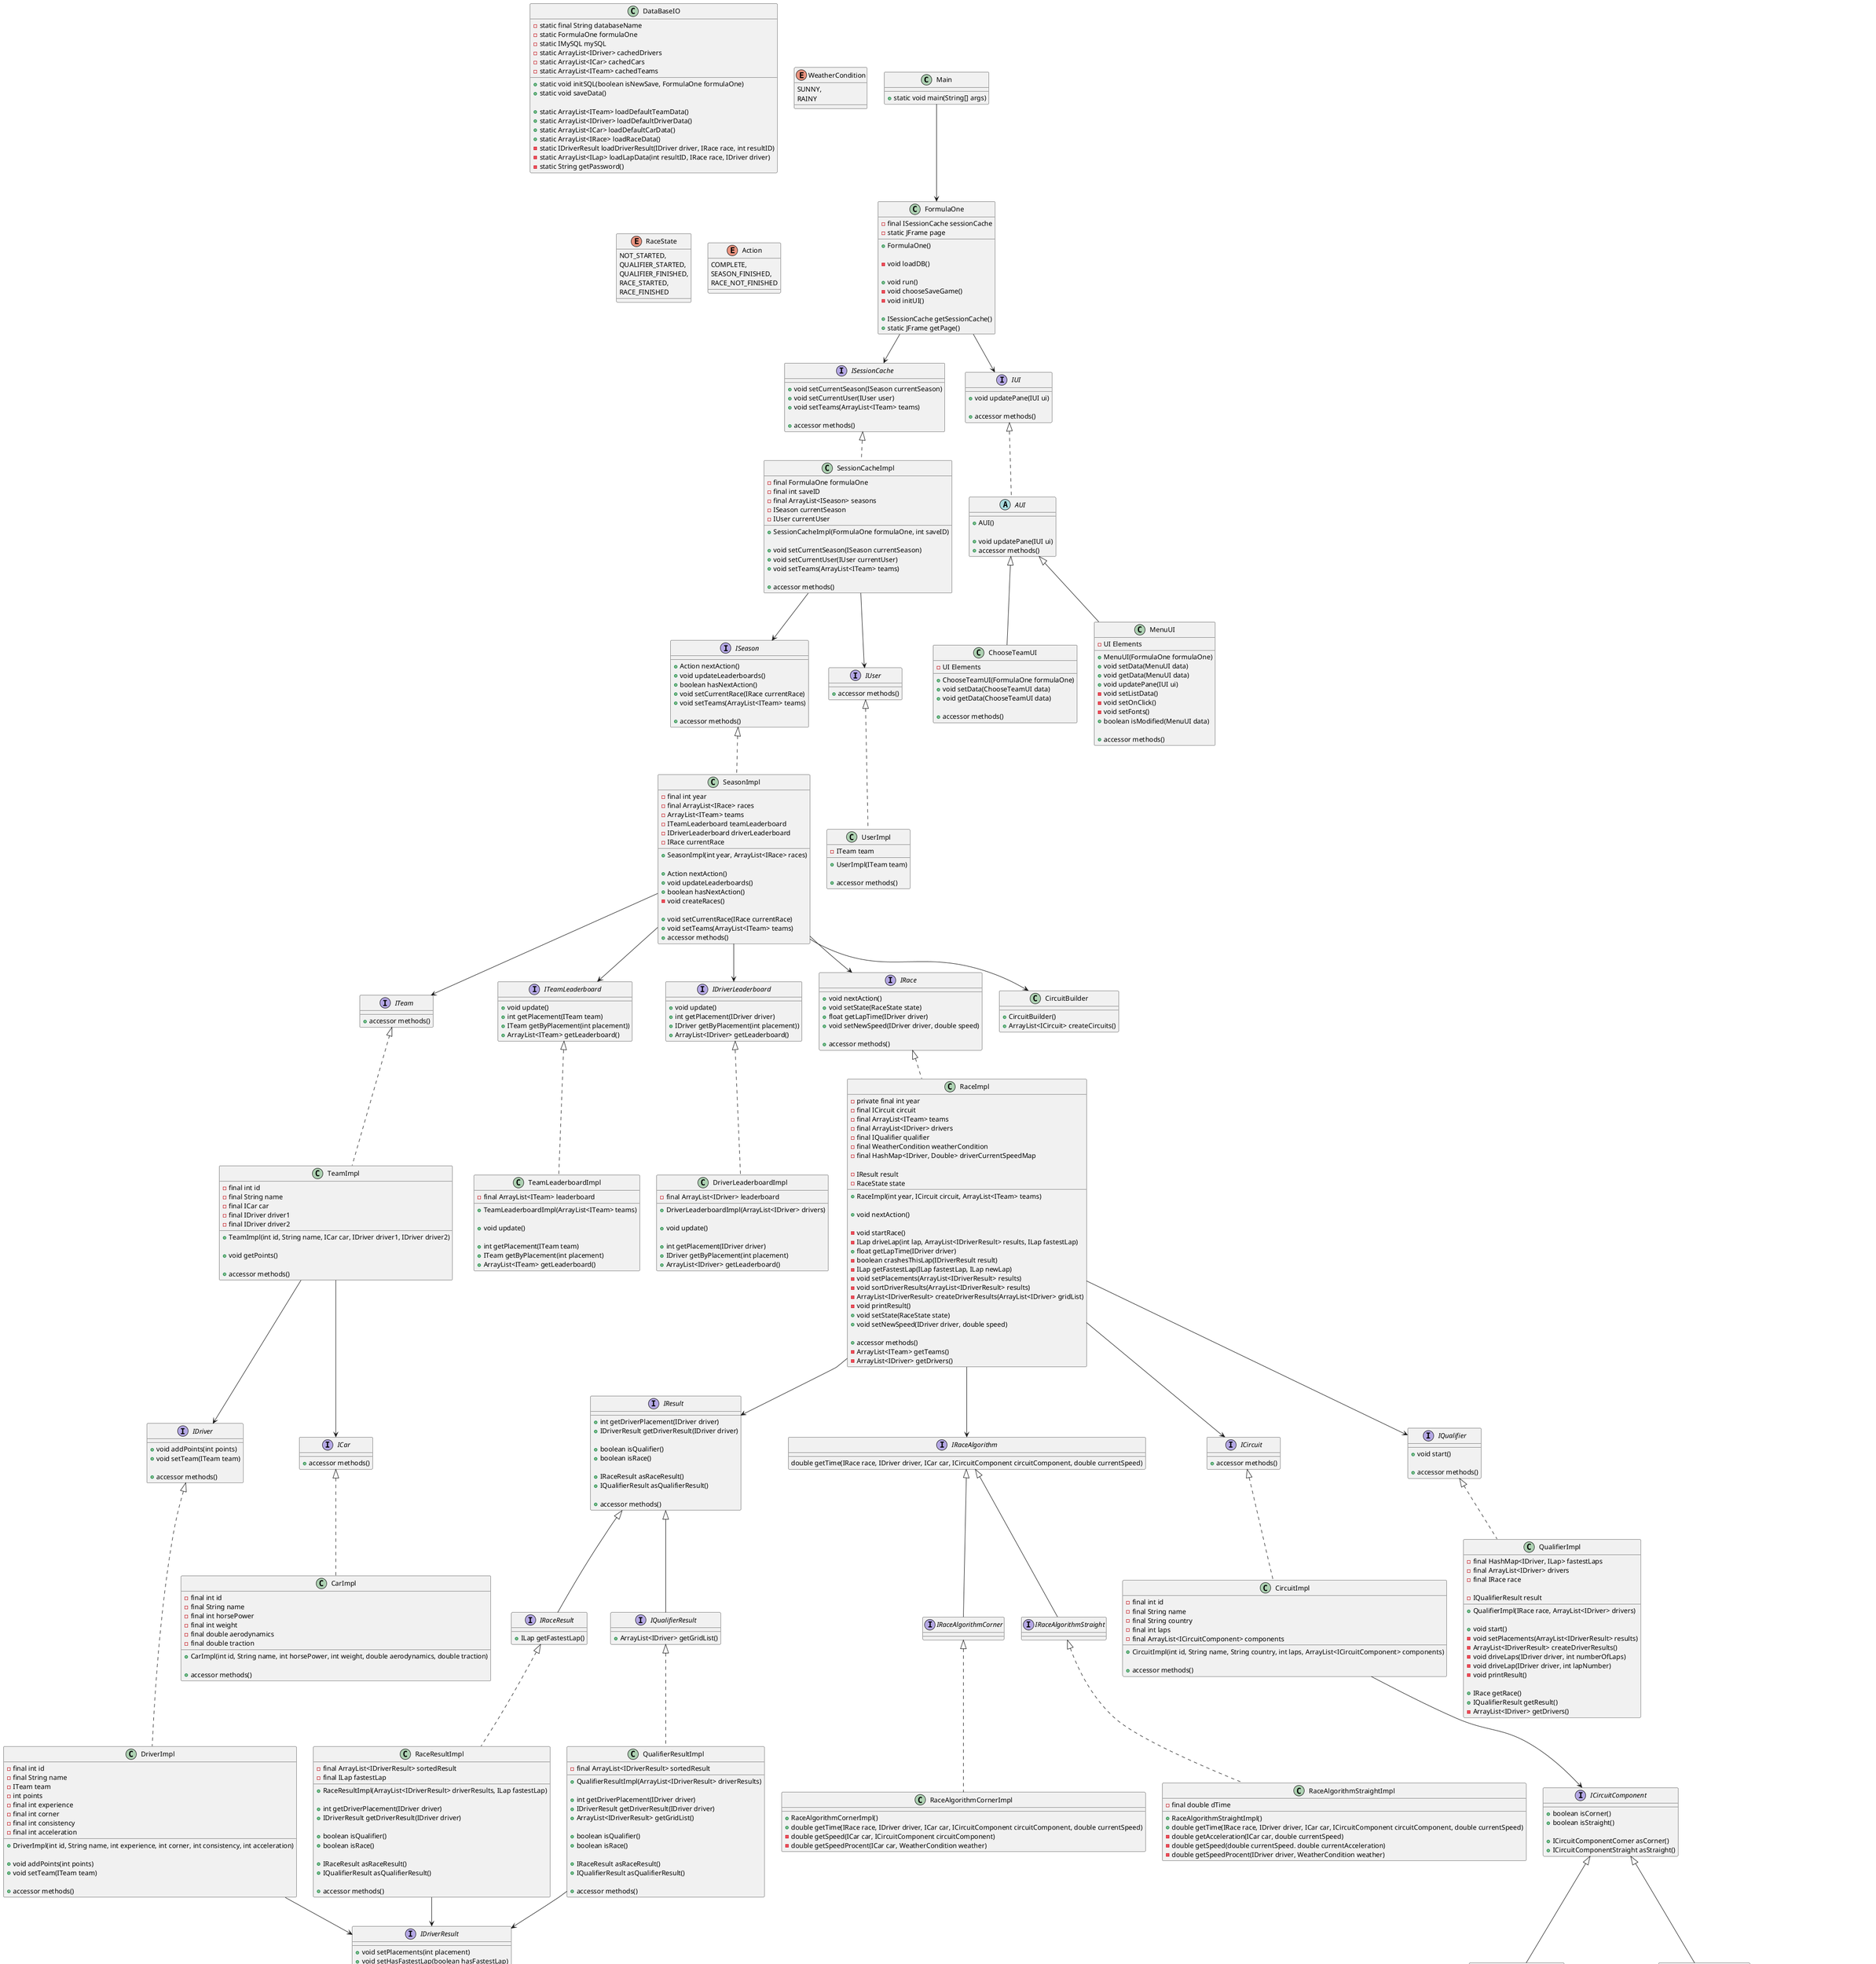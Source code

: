 @startuml

' ******************
' Classes
' ******************

class Main {
    + static void main(String[] args)
}

class FormulaOne {
    - final ISessionCache sessionCache
    - static JFrame page

    + FormulaOne()

    - void loadDB()

    + void run()
    - void chooseSaveGame()
    - void initUI()

    + ISessionCache getSessionCache()
    + static JFrame getPage()
}

class SessionCacheImpl implements ISessionCache {
    - final FormulaOne formulaOne
    - final int saveID
    - final ArrayList<ISeason> seasons
    - ISeason currentSeason
    - IUser currentUser

    + SessionCacheImpl(FormulaOne formulaOne, int saveID)

    + void setCurrentSeason(ISeason currentSeason)
    + void setCurrentUser(IUser currentUser)
    + void setTeams(ArrayList<ITeam> teams)

    + accessor methods()
}

class SeasonImpl implements ISeason {
    - final int year
    - final ArrayList<IRace> races
    - ArrayList<ITeam> teams
    - ITeamLeaderboard teamLeaderboard
    - IDriverLeaderboard driverLeaderboard
    - IRace currentRace

    + SeasonImpl(int year, ArrayList<IRace> races)

    + Action nextAction()
    + void updateLeaderboards()
    + boolean hasNextAction()
    - void createRaces()

    + void setCurrentRace(IRace currentRace)
    + void setTeams(ArrayList<ITeam> teams)
    + accessor methods()
}

class TeamImpl implements ITeam {
    - final int id
    - final String name
    - final ICar car
    - final IDriver driver1
    - final IDriver driver2

    + TeamImpl(int id, String name, ICar car, IDriver driver1, IDriver driver2)

    + void getPoints()

    + accessor methods()
}

class DriverImpl implements IDriver {
    - final int id
    - final String name
    - ITeam team
    - int points
    - final int experience
    - final int corner
    - final int consistency
    - final int acceleration

    + DriverImpl(int id, String name, int experience, int corner, int consistency, int acceleration)

    + void addPoints(int points)
    + void setTeam(ITeam team)

    + accessor methods()
}

class CarImpl implements ICar {
    - final int id
    - final String name
    - final int horsePower
    - final int weight
    - final double aerodynamics
    - final double traction

    + CarImpl(int id, String name, int horsePower, int weight, double aerodynamics, double traction)

    + accessor methods()
}

class CircuitImpl implements ICircuit {
    - final int id
    - final String name
    - final String country
    - final int laps
    - final ArrayList<ICircuitComponent> components

    + CircuitImpl(int id, String name, String country, int laps, ArrayList<ICircuitComponent> components)

    + accessor methods()
}

class TeamLeaderboardImpl implements ITeamLeaderboard {
    - final ArrayList<ITeam> leaderboard

    + TeamLeaderboardImpl(ArrayList<ITeam> teams)

    + void update()

    + int getPlacement(ITeam team)
    + ITeam getByPlacement(int placement)
    + ArrayList<ITeam> getLeaderboard()
}

class DriverLeaderboardImpl implements IDriverLeaderboard {
    - final ArrayList<IDriver> leaderboard

    + DriverLeaderboardImpl(ArrayList<IDriver> drivers)

    + void update()

    + int getPlacement(IDriver driver)
    + IDriver getByPlacement(int placement)
    + ArrayList<IDriver> getLeaderboard()
}

class UserImpl implements IUser {
    - ITeam team

    + UserImpl(ITeam team)

    + accessor methods()
}

' ******************
' DataBase Classes
' ******************

class DataBaseIO {
    - static final String databaseName
    - static FormulaOne formulaOne
    - static IMySQL mySQL
    - static ArrayList<IDriver> cachedDrivers
    - static ArrayList<ICar> cachedCars
    - static ArrayList<ITeam> cachedTeams

    + static void initSQL(boolean isNewSave, FormulaOne formulaOne)
    + static void saveData()

    + static ArrayList<ITeam> loadDefaultTeamData()
    + static ArrayList<IDriver> loadDefaultDriverData()
    + static ArrayList<ICar> loadDefaultCarData()
    + static ArrayList<IRace> loadRaceData()
    - static IDriverResult loadDriverResult(IDriver driver, IRace race, int resultID)
    - static ArrayList<ILap> loadLapData(int resultID, IRace race, IDriver driver)
    - static String getPassword()
}

' ******************
' Race Classes
' ******************

class RaceImpl implements IRace {
    - private final int year
    - final ICircuit circuit
    - final ArrayList<ITeam> teams
    - final ArrayList<IDriver> drivers
    - final IQualifier qualifier
    - final WeatherCondition weatherCondition
    - final HashMap<IDriver, Double> driverCurrentSpeedMap

    - IResult result
    - RaceState state

    + RaceImpl(int year, ICircuit circuit, ArrayList<ITeam> teams)

    + void nextAction()

    - void startRace()
    - ILap driveLap(int lap, ArrayList<IDriverResult> results, ILap fastestLap)
    + float getLapTime(IDriver driver)
    - boolean crashesThisLap(IDriverResult result)
    - ILap getFastestLap(ILap fastestLap, ILap newLap)
    - void setPlacements(ArrayList<IDriverResult> results)
    - void sortDriverResults(ArrayList<IDriverResult> results)
    - ArrayList<IDriverResult> createDriverResults(ArrayList<IDriver> gridList)
    - void printResult()
    + void setState(RaceState state)
    + void setNewSpeed(IDriver driver, double speed)

    + accessor methods()
    - ArrayList<ITeam> getTeams()
    - ArrayList<IDriver> getDrivers()
}

class RaceResultImpl implements IRaceResult {
    - final ArrayList<IDriverResult> sortedResult
    - final ILap fastestLap

    + RaceResultImpl(ArrayList<IDriverResult> driverResults, ILap fastestLap)

    + int getDriverPlacement(IDriver driver)
    + IDriverResult getDriverResult(IDriver driver)

    + boolean isQualifier()
    + boolean isRace()

    + IRaceResult asRaceResult()
    + IQualifierResult asQualifierResult()

    + accessor methods()
}

class QualifierImpl implements IQualifier {
    - final HashMap<IDriver, ILap> fastestLaps
    - final ArrayList<IDriver> drivers
    - final IRace race

    - IQualifierResult result

    + QualifierImpl(IRace race, ArrayList<IDriver> drivers)

    + void start()
    - void setPlacements(ArrayList<IDriverResult> results)
    - ArrayList<IDriverResult> createDriverResults()
    - void driveLaps(IDriver driver, int numberOfLaps)
    - void driveLap(IDriver driver, int lapNumber)
    - void printResult()

    + IRace getRace()
    + IQualifierResult getResult()
    - ArrayList<IDriver> getDrivers()
}

class QualifierResultImpl implements IQualifierResult {
    - final ArrayList<IDriverResult> sortedResult

    + QualifierResultImpl(ArrayList<IDriverResult> driverResults)

    + int getDriverPlacement(IDriver driver)
    + IDriverResult getDriverResult(IDriver driver)
    + ArrayList<IDriverResult> getGridList()

    + boolean isQualifier()
    + boolean isRace()

    + IRaceResult asRaceResult()
    + IQualifierResult asQualifierResult()

    + accessor methods()
}

class DriverResultImpl implements IDriverResult {
    - final IRace race
    - final IDriver driver
    - final ArrayList<ILap> laps
    - final boolean isRace

    - float time
    - boolean hasCrashed

    - int placement
    - int points
    - boolean hasFastestLap

    + DriverResultImpl(IRace race, IDriver driver, ArrayList<ILap> laps, boolean isRace)

    + void setPlacement(int placement)
    + void setFastestLapStatus(boolean fastestLapStatus)
    + void setCrashStatus(boolean crashStatus)
    + void addLap(ILap lap)
    - void addPointsToDriver(int points)

    + accessor methods()
}

class LapImpl implements ILap {
    - final IRace race
    - final IDriver driver
    - final int lapNumber
    - final float time

    + Lap(IRace race, IDriver driver, int lapNumber, float time)

    + accessor methods()
}

class RaceAlgorithmCornerImpl implements IRaceAlgorithmCorner {
    + RaceAlgorithmCornerImpl()
    + double getTime(IRace race, IDriver driver, ICar car, ICircuitComponent circuitComponent, double currentSpeed)
    - double getSpeed(ICar car, ICircuitComponent circuitComponent)
    - double getSpeedProcent(ICar car, WeatherCondition weather)
}

class RaceAlgorithmStraightImpl implements IRaceAlgorithmStraight {
    - final double dTime

    + RaceAlgorithmStraightImpl()
    + double getTime(IRace race, IDriver driver, ICar car, ICircuitComponent circuitComponent, double currentSpeed)
    - double getAcceleration(ICar car, double currentSpeed)
    - double getSpeed(double currentSpeed. double currentAcceleration)
    - double getSpeedProcent(IDriver driver, WeatherCondition weather)
}

' ******************
' Circuit Classes
' ******************

class CircuitComponentCornerImpl implements ICircuitComponentCorner {
    - final int radius
    - final int angle
    - final Direction from
    - final Direction to

    + CircuitComponentCornerImpl(int radius, int angle, Direction from, Direction to)

    + accessor methods()
}

class CircuitComponentStraightImpl implements ICircuitComponentStraight {
    - final int length
    - final Direction from
    - final Direction to

    + CircuitComponentStraightImpl(int length, Direction from, Direction to)

    + accessor methods()
}

class CircuitBuilder {

  + CircuitBuilder()
  + ArrayList<ICircuit> createCircuits()
  }


' ******************
' UI Classes
' ******************

class ChooseTeamUI extends AUI {
    - UI Elements

    + ChooseTeamUI(FormulaOne formulaOne)
    + void setData(ChooseTeamUI data)
    + void getData(ChooseTeamUI data)

    + accessor methods()
}

class MenuUI extends AUI {
    - UI Elements

    + MenuUI(FormulaOne formulaOne)
    + void setData(MenuUI data)
    + void getData(MenuUI data)
    + void updatePane(IUI ui)
    - void setListData()
    - void setOnClick()
    - void setFonts()
    + boolean isModified(MenuUI data)

    + accessor methods()
}

' ******************
' Abstract Classes
' ******************

abstract class AUI implements IUI {
    + AUI()

    + void updatePane(IUI ui)
    + accessor methods()
}

' ******************
' Interfaces
' ******************

interface ITeam {
    + accessor methods()
}

interface IDriver {
    + void addPoints(int points)
    + void setTeam(ITeam team)

    + accessor methods()
}

interface ICar {
    + accessor methods()
}

interface IUser {
    + accessor methods()
}

interface ISessionCache {
    + void setCurrentSeason(ISeason currentSeason)
    + void setCurrentUser(IUser user)
    + void setTeams(ArrayList<ITeam> teams)

    + accessor methods()
}

interface ISeason {
    + Action nextAction()
    + void updateLeaderboards()
    + boolean hasNextAction()
    + void setCurrentRace(IRace currentRace)
    + void setTeams(ArrayList<ITeam> teams)

    + accessor methods()
}

interface IRace {
    + void nextAction()
    + void setState(RaceState state)
    + float getLapTime(IDriver driver)
    + void setNewSpeed(IDriver driver, double speed)

    + accessor methods()
}

interface ICircuit {
    + accessor methods()
}

interface ICircuitComponent {
    + boolean isCorner()
    + boolean isStraight()

    + ICircuitComponentCorner asCorner()
    + ICircuitComponentStraight asStraight()
}

interface ICircuitComponentCorner extends ICircuitComponent {
    + accessor methods()
}

interface ICircuitComponentStraight extends ICircuitComponent {
    + accessor methods()
}

interface IResult {
    + int getDriverPlacement(IDriver driver)
    + IDriverResult getDriverResult(IDriver driver)

    + boolean isQualifier()
    + boolean isRace()

    + IRaceResult asRaceResult()
    + IQualifierResult asQualifierResult()

    + accessor methods()
}

interface IRaceResult extends IResult {
    + ILap getFastestLap()
}

interface IQualifier {
    + void start()

    + accessor methods()
}

interface IQualifierResult extends IResult {
    + ArrayList<IDriver> getGridList()
}

interface IDriverResult {
    + void setPlacements(int placement)
    + void setHasFastestLap(boolean hasFastestLap)
    + void setHasCrashed(boolean hasCrashed)
    + void addLap(ILap lap)
    + void addPointsToDriver()
    + boolean isRace()
    + boolean isQualifier()

    + accessor methods()
}

interface ILap {
    + accessor methods()
}

interface IDriverLeaderboard {
    + void update()
    + int getPlacement(IDriver driver)
    + IDriver getByPlacement(int placement))
    + ArrayList<IDriver> getLeaderboard()
}

interface ITeamLeaderboard {
    + void update()
    + int getPlacement(ITeam team)
    + ITeam getByPlacement(int placement))
    + ArrayList<ITeam> getLeaderboard()
}

interface IRaceAlgorithm {
    double getTime(IRace race, IDriver driver, ICar car, ICircuitComponent circuitComponent, double currentSpeed)
}

interface IRaceAlgorithmCorner extends IRaceAlgorithm { }

interface IRaceAlgorithmStraight extends IRaceAlgorithm { }

interface IUI {
    + void updatePane(IUI ui)

    + accessor methods()
}

' ******************
' Enums
' ******************

enum WeatherCondition {
    SUNNY,
    RAINY
}

enum RaceState {
    NOT_STARTED,
    QUALIFIER_STARTED,
    QUALIFIER_FINISHED,
    RACE_STARTED,
    RACE_FINISHED
}

enum Action {
    COMPLETE,
    SEASON_FINISHED,
    RACE_NOT_FINISHED
}

' ******************
' Relations
' ******************

Main --> FormulaOne

FormulaOne --> ISessionCache
FormulaOne --> IUI

SessionCacheImpl --> ISeason
SessionCacheImpl --> IUser

SeasonImpl --> ITeam
SeasonImpl --> IRace
SeasonImpl --> ITeamLeaderboard
SeasonImpl --> IDriverLeaderboard
SeasonImpl --> CircuitBuilder

RaceImpl --> ICircuit
RaceImpl --> IResult
RaceImpl --> IQualifier
RaceImpl --> IRaceAlgorithm
RaceResultImpl --> IDriverResult
QualifierResultImpl --> IDriverResult
DriverImpl --> IDriverResult

DriverResultImpl --> ILap

TeamImpl --> ICar
TeamImpl --> IDriver

CircuitImpl --> ICircuitComponent

@enduml
